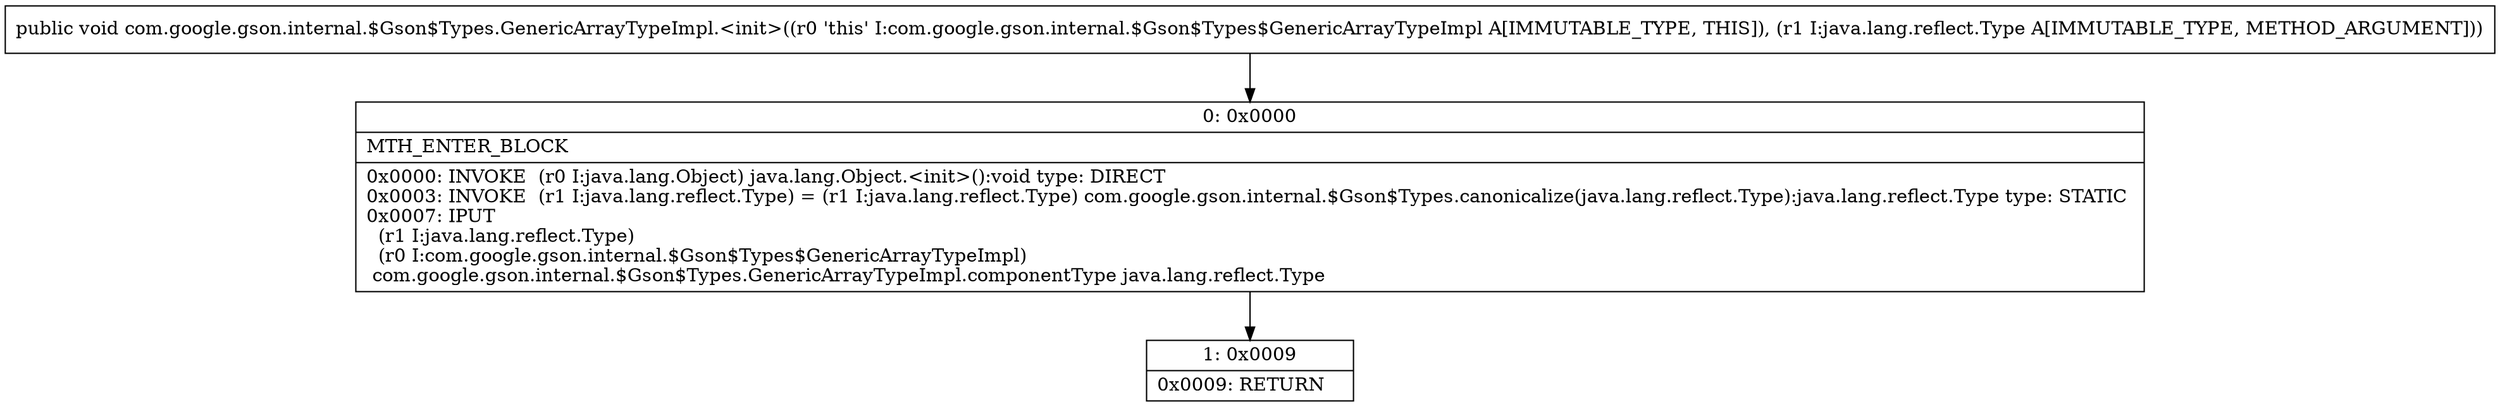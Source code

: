 digraph "CFG forcom.google.gson.internal.$Gson$Types.GenericArrayTypeImpl.\<init\>(Ljava\/lang\/reflect\/Type;)V" {
Node_0 [shape=record,label="{0\:\ 0x0000|MTH_ENTER_BLOCK\l|0x0000: INVOKE  (r0 I:java.lang.Object) java.lang.Object.\<init\>():void type: DIRECT \l0x0003: INVOKE  (r1 I:java.lang.reflect.Type) = (r1 I:java.lang.reflect.Type) com.google.gson.internal.$Gson$Types.canonicalize(java.lang.reflect.Type):java.lang.reflect.Type type: STATIC \l0x0007: IPUT  \l  (r1 I:java.lang.reflect.Type)\l  (r0 I:com.google.gson.internal.$Gson$Types$GenericArrayTypeImpl)\l com.google.gson.internal.$Gson$Types.GenericArrayTypeImpl.componentType java.lang.reflect.Type \l}"];
Node_1 [shape=record,label="{1\:\ 0x0009|0x0009: RETURN   \l}"];
MethodNode[shape=record,label="{public void com.google.gson.internal.$Gson$Types.GenericArrayTypeImpl.\<init\>((r0 'this' I:com.google.gson.internal.$Gson$Types$GenericArrayTypeImpl A[IMMUTABLE_TYPE, THIS]), (r1 I:java.lang.reflect.Type A[IMMUTABLE_TYPE, METHOD_ARGUMENT])) }"];
MethodNode -> Node_0;
Node_0 -> Node_1;
}

